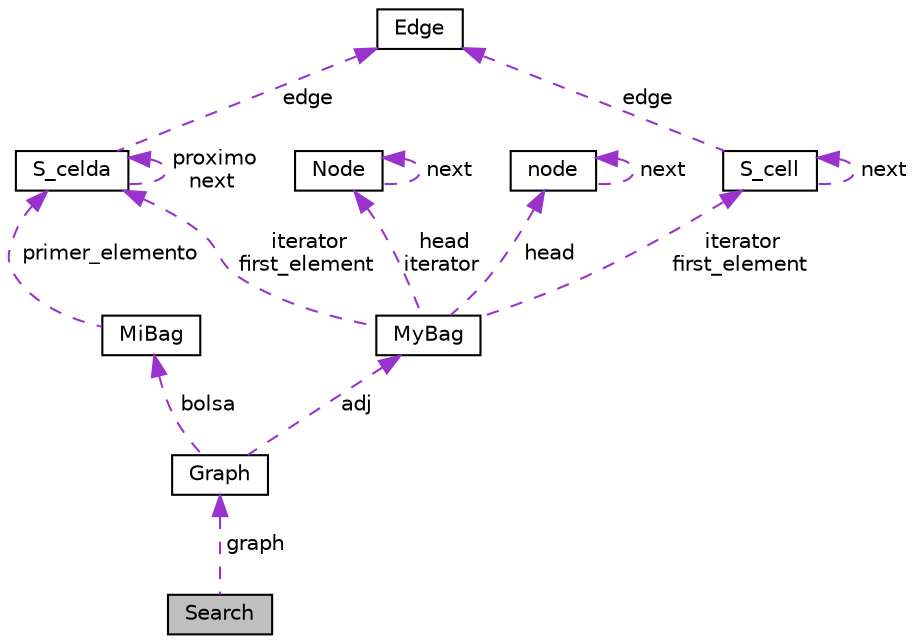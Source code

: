 digraph "Search"
{
  edge [fontname="Helvetica",fontsize="10",labelfontname="Helvetica",labelfontsize="10"];
  node [fontname="Helvetica",fontsize="10",shape=record];
  Node1 [label="Search",height=0.2,width=0.4,color="black", fillcolor="grey75", style="filled" fontcolor="black"];
  Node2 -> Node1 [dir="back",color="darkorchid3",fontsize="10",style="dashed",label=" graph" ,fontname="Helvetica"];
  Node2 [label="Graph",height=0.2,width=0.4,color="black", fillcolor="white", style="filled",URL="$classGraph.html"];
  Node3 -> Node2 [dir="back",color="darkorchid3",fontsize="10",style="dashed",label=" bolsa" ,fontname="Helvetica"];
  Node3 [label="MiBag",height=0.2,width=0.4,color="black", fillcolor="white", style="filled",URL="$classMiBag.html"];
  Node4 -> Node3 [dir="back",color="darkorchid3",fontsize="10",style="dashed",label=" primer_elemento" ,fontname="Helvetica"];
  Node4 [label="S_celda",height=0.2,width=0.4,color="black", fillcolor="white", style="filled",URL="$structS__celda.html"];
  Node4 -> Node4 [dir="back",color="darkorchid3",fontsize="10",style="dashed",label=" proximo\nnext" ,fontname="Helvetica"];
  Node5 -> Node4 [dir="back",color="darkorchid3",fontsize="10",style="dashed",label=" edge" ,fontname="Helvetica"];
  Node5 [label="Edge",height=0.2,width=0.4,color="black", fillcolor="white", style="filled",URL="$classEdge.html",tooltip="Edge class representation. "];
  Node6 -> Node2 [dir="back",color="darkorchid3",fontsize="10",style="dashed",label=" adj" ,fontname="Helvetica"];
  Node6 [label="MyBag",height=0.2,width=0.4,color="black", fillcolor="white", style="filled",URL="$classMyBag.html",tooltip="Bag implementtion with linked lists to store Edge objects. "];
  Node7 -> Node6 [dir="back",color="darkorchid3",fontsize="10",style="dashed",label=" head\niterator" ,fontname="Helvetica"];
  Node7 [label="Node",height=0.2,width=0.4,color="black", fillcolor="white", style="filled",URL="$classNode.html"];
  Node7 -> Node7 [dir="back",color="darkorchid3",fontsize="10",style="dashed",label=" next" ,fontname="Helvetica"];
  Node8 -> Node6 [dir="back",color="darkorchid3",fontsize="10",style="dashed",label=" head" ,fontname="Helvetica"];
  Node8 [label="node",height=0.2,width=0.4,color="black", fillcolor="white", style="filled",URL="$structnode.html"];
  Node8 -> Node8 [dir="back",color="darkorchid3",fontsize="10",style="dashed",label=" next" ,fontname="Helvetica"];
  Node4 -> Node6 [dir="back",color="darkorchid3",fontsize="10",style="dashed",label=" iterator\nfirst_element" ,fontname="Helvetica"];
  Node9 -> Node6 [dir="back",color="darkorchid3",fontsize="10",style="dashed",label=" iterator\nfirst_element" ,fontname="Helvetica"];
  Node9 [label="S_cell",height=0.2,width=0.4,color="black", fillcolor="white", style="filled",URL="$structS__cell.html",tooltip="Linked list struct. "];
  Node5 -> Node9 [dir="back",color="darkorchid3",fontsize="10",style="dashed",label=" edge" ,fontname="Helvetica"];
  Node9 -> Node9 [dir="back",color="darkorchid3",fontsize="10",style="dashed",label=" next" ,fontname="Helvetica"];
}
